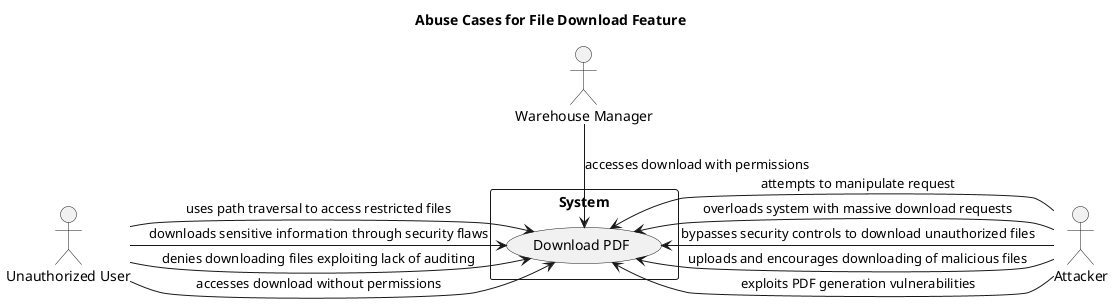 @startuml

title Abuse Cases for File Download Feature

' Define actors
actor "Warehouse Manager" as WM
actor "Unauthorized User" as UU
actor "Attacker" as A

' Define system
rectangle System {
  usecase "Download PDF" as DP
}

WM -down-> DP : "accesses download with permissions"
UU -right-> DP : "accesses download without permissions"
UU -right-> DP : "uses path traversal to access restricted files"
UU -right-> DP : "downloads sensitive information through security flaws"
UU -right-> DP : "denies downloading files exploiting lack of auditing"

A -left-> DP : "attempts to manipulate request"
A -left-> DP : "overloads system with massive download requests"
A -left-> DP : "uploads and encourages downloading of malicious files"
A -left-> DP : "bypasses security controls to download unauthorized files"
A -left-> DP : "exploits PDF generation vulnerabilities"

@enduml
